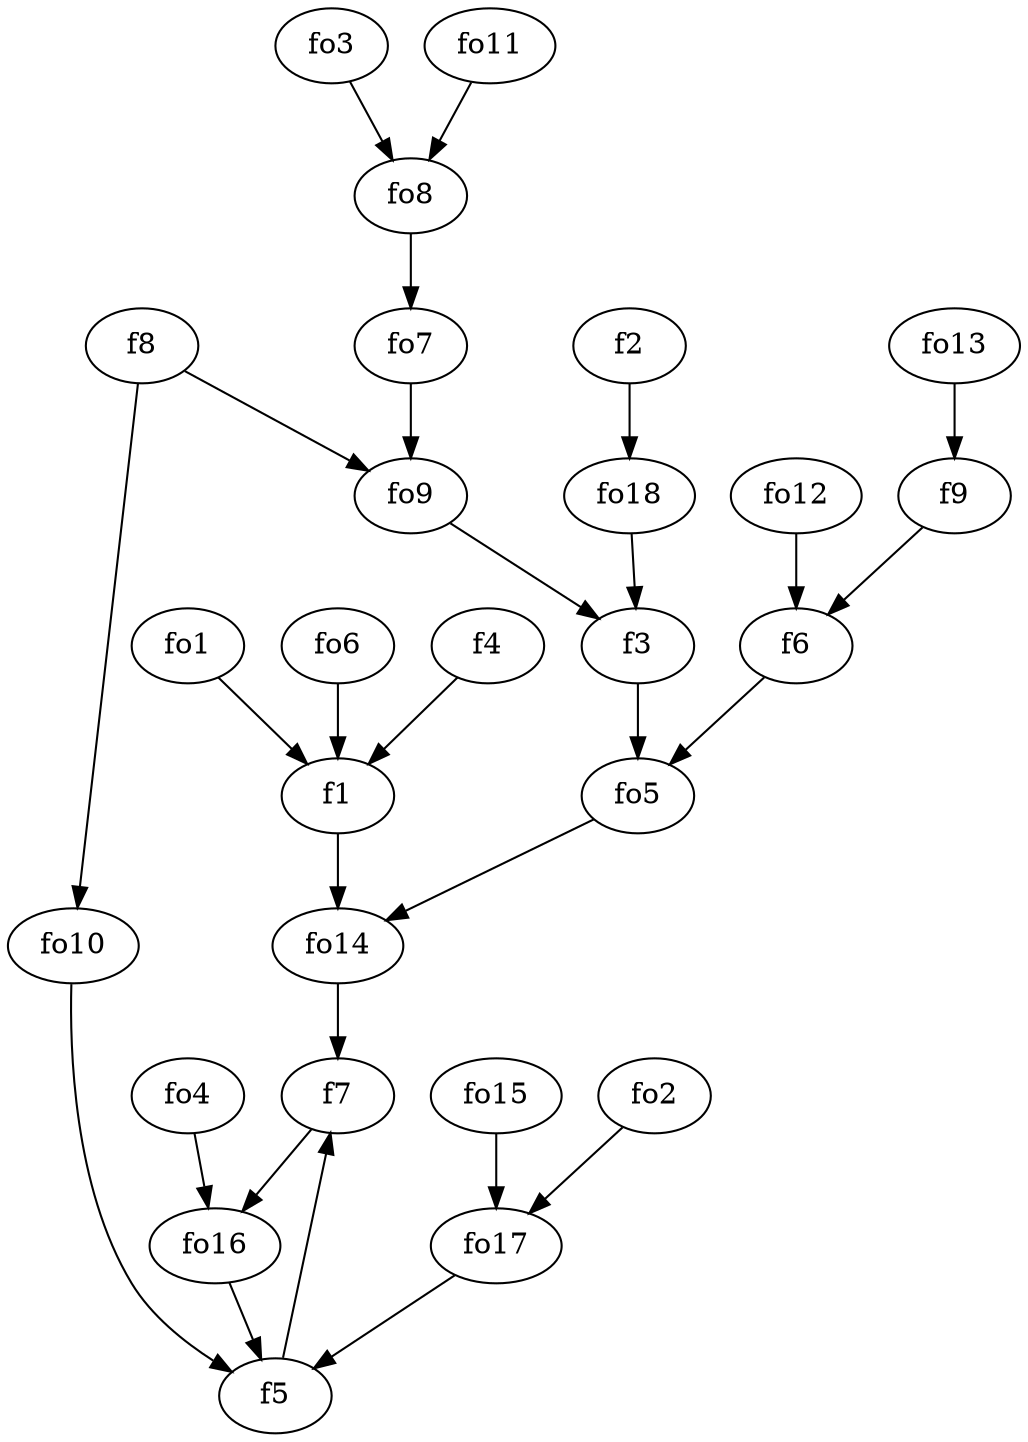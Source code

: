 strict digraph  {
f1;
f2;
f3;
f4;
f5;
f6;
f7;
f8;
f9;
fo1;
fo2;
fo3;
fo4;
fo5;
fo6;
fo7;
fo8;
fo9;
fo10;
fo11;
fo12;
fo13;
fo14;
fo15;
fo16;
fo17;
fo18;
f1 -> fo14  [weight=2];
f2 -> fo18  [weight=2];
f3 -> fo5  [weight=2];
f4 -> f1  [weight=2];
f5 -> f7  [weight=2];
f6 -> fo5  [weight=2];
f7 -> fo16  [weight=2];
f8 -> fo9  [weight=2];
f8 -> fo10  [weight=2];
f9 -> f6  [weight=2];
fo1 -> f1  [weight=2];
fo2 -> fo17  [weight=2];
fo3 -> fo8  [weight=2];
fo4 -> fo16  [weight=2];
fo5 -> fo14  [weight=2];
fo6 -> f1  [weight=2];
fo7 -> fo9  [weight=2];
fo8 -> fo7  [weight=2];
fo9 -> f3  [weight=2];
fo10 -> f5  [weight=2];
fo11 -> fo8  [weight=2];
fo12 -> f6  [weight=2];
fo13 -> f9  [weight=2];
fo14 -> f7  [weight=2];
fo15 -> fo17  [weight=2];
fo16 -> f5  [weight=2];
fo17 -> f5  [weight=2];
fo18 -> f3  [weight=2];
}
